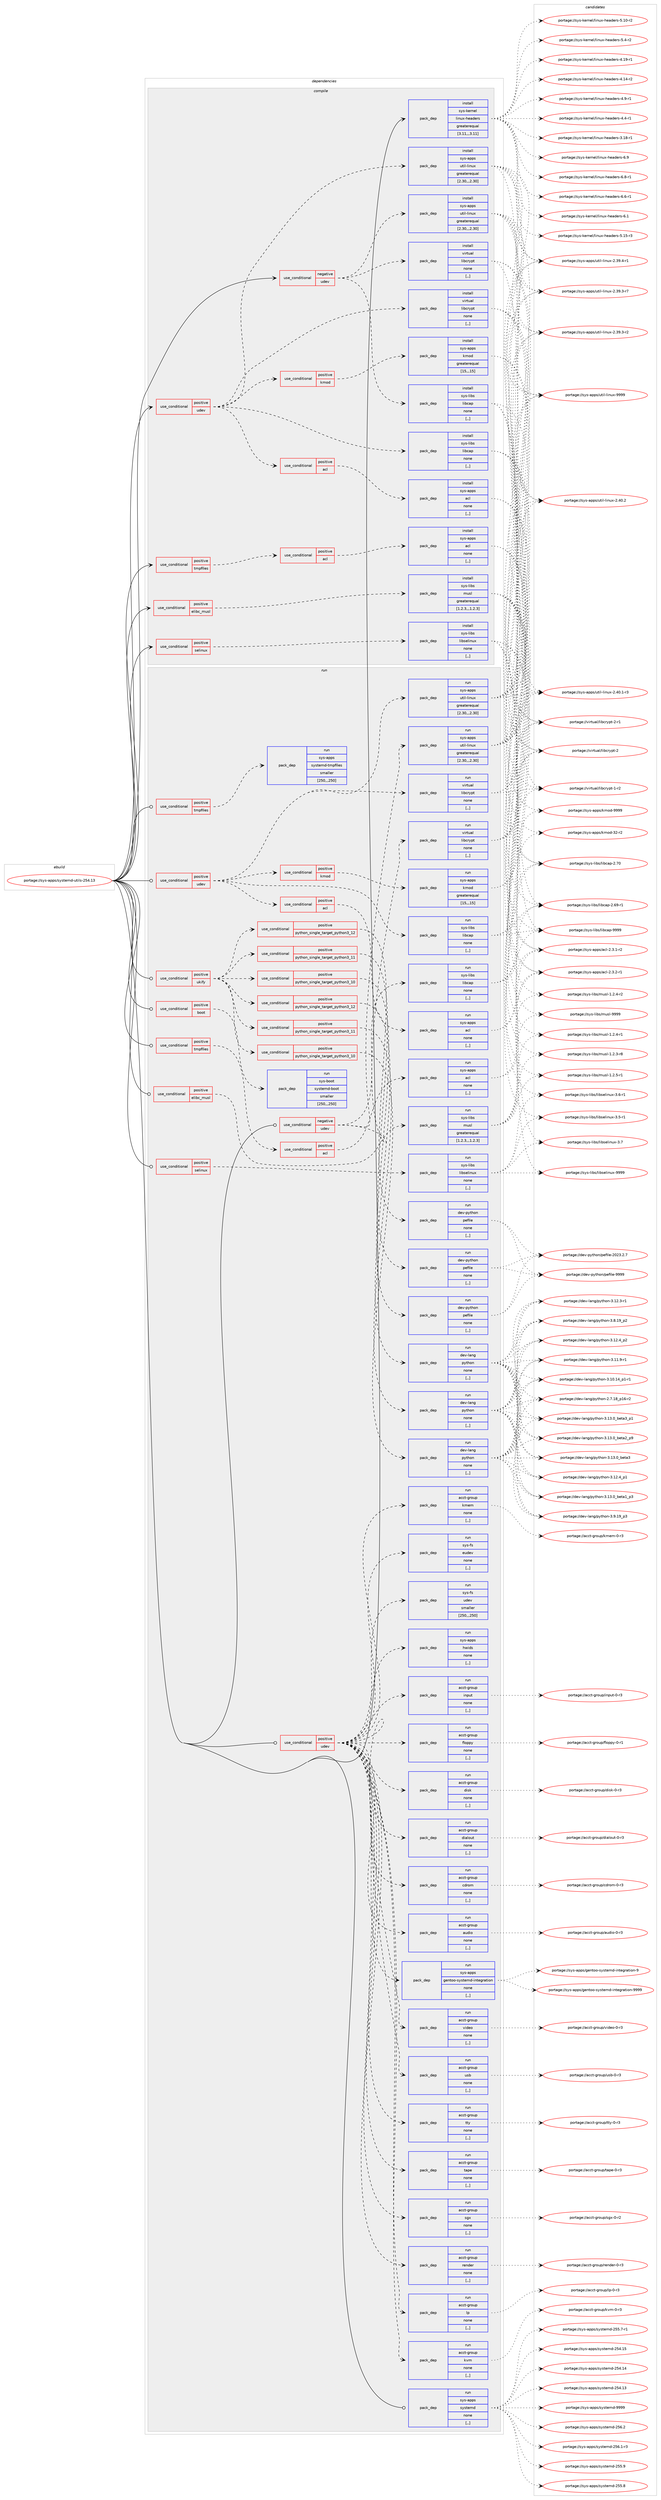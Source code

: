digraph prolog {

# *************
# Graph options
# *************

newrank=true;
concentrate=true;
compound=true;
graph [rankdir=LR,fontname=Helvetica,fontsize=10,ranksep=1.5];#, ranksep=2.5, nodesep=0.2];
edge  [arrowhead=vee];
node  [fontname=Helvetica,fontsize=10];

# **********
# The ebuild
# **********

subgraph cluster_leftcol {
color=gray;
label=<<i>ebuild</i>>;
id [label="portage://sys-apps/systemd-utils-254.13", color=red, width=4, href="../sys-apps/systemd-utils-254.13.svg"];
}

# ****************
# The dependencies
# ****************

subgraph cluster_midcol {
color=gray;
label=<<i>dependencies</i>>;
subgraph cluster_compile {
fillcolor="#eeeeee";
style=filled;
label=<<i>compile</i>>;
subgraph cond112170 {
dependency423240 [label=<<TABLE BORDER="0" CELLBORDER="1" CELLSPACING="0" CELLPADDING="4"><TR><TD ROWSPAN="3" CELLPADDING="10">use_conditional</TD></TR><TR><TD>negative</TD></TR><TR><TD>udev</TD></TR></TABLE>>, shape=none, color=red];
subgraph pack308125 {
dependency423241 [label=<<TABLE BORDER="0" CELLBORDER="1" CELLSPACING="0" CELLPADDING="4" WIDTH="220"><TR><TD ROWSPAN="6" CELLPADDING="30">pack_dep</TD></TR><TR><TD WIDTH="110">install</TD></TR><TR><TD>sys-apps</TD></TR><TR><TD>util-linux</TD></TR><TR><TD>greaterequal</TD></TR><TR><TD>[2.30,,,2.30]</TD></TR></TABLE>>, shape=none, color=blue];
}
dependency423240:e -> dependency423241:w [weight=20,style="dashed",arrowhead="vee"];
subgraph pack308126 {
dependency423242 [label=<<TABLE BORDER="0" CELLBORDER="1" CELLSPACING="0" CELLPADDING="4" WIDTH="220"><TR><TD ROWSPAN="6" CELLPADDING="30">pack_dep</TD></TR><TR><TD WIDTH="110">install</TD></TR><TR><TD>sys-libs</TD></TR><TR><TD>libcap</TD></TR><TR><TD>none</TD></TR><TR><TD>[,,]</TD></TR></TABLE>>, shape=none, color=blue];
}
dependency423240:e -> dependency423242:w [weight=20,style="dashed",arrowhead="vee"];
subgraph pack308127 {
dependency423243 [label=<<TABLE BORDER="0" CELLBORDER="1" CELLSPACING="0" CELLPADDING="4" WIDTH="220"><TR><TD ROWSPAN="6" CELLPADDING="30">pack_dep</TD></TR><TR><TD WIDTH="110">install</TD></TR><TR><TD>virtual</TD></TR><TR><TD>libcrypt</TD></TR><TR><TD>none</TD></TR><TR><TD>[,,]</TD></TR></TABLE>>, shape=none, color=blue];
}
dependency423240:e -> dependency423243:w [weight=20,style="dashed",arrowhead="vee"];
}
id:e -> dependency423240:w [weight=20,style="solid",arrowhead="vee"];
subgraph cond112171 {
dependency423244 [label=<<TABLE BORDER="0" CELLBORDER="1" CELLSPACING="0" CELLPADDING="4"><TR><TD ROWSPAN="3" CELLPADDING="10">use_conditional</TD></TR><TR><TD>positive</TD></TR><TR><TD>elibc_musl</TD></TR></TABLE>>, shape=none, color=red];
subgraph pack308128 {
dependency423245 [label=<<TABLE BORDER="0" CELLBORDER="1" CELLSPACING="0" CELLPADDING="4" WIDTH="220"><TR><TD ROWSPAN="6" CELLPADDING="30">pack_dep</TD></TR><TR><TD WIDTH="110">install</TD></TR><TR><TD>sys-libs</TD></TR><TR><TD>musl</TD></TR><TR><TD>greaterequal</TD></TR><TR><TD>[1.2.3,,,1.2.3]</TD></TR></TABLE>>, shape=none, color=blue];
}
dependency423244:e -> dependency423245:w [weight=20,style="dashed",arrowhead="vee"];
}
id:e -> dependency423244:w [weight=20,style="solid",arrowhead="vee"];
subgraph cond112172 {
dependency423246 [label=<<TABLE BORDER="0" CELLBORDER="1" CELLSPACING="0" CELLPADDING="4"><TR><TD ROWSPAN="3" CELLPADDING="10">use_conditional</TD></TR><TR><TD>positive</TD></TR><TR><TD>selinux</TD></TR></TABLE>>, shape=none, color=red];
subgraph pack308129 {
dependency423247 [label=<<TABLE BORDER="0" CELLBORDER="1" CELLSPACING="0" CELLPADDING="4" WIDTH="220"><TR><TD ROWSPAN="6" CELLPADDING="30">pack_dep</TD></TR><TR><TD WIDTH="110">install</TD></TR><TR><TD>sys-libs</TD></TR><TR><TD>libselinux</TD></TR><TR><TD>none</TD></TR><TR><TD>[,,]</TD></TR></TABLE>>, shape=none, color=blue];
}
dependency423246:e -> dependency423247:w [weight=20,style="dashed",arrowhead="vee"];
}
id:e -> dependency423246:w [weight=20,style="solid",arrowhead="vee"];
subgraph cond112173 {
dependency423248 [label=<<TABLE BORDER="0" CELLBORDER="1" CELLSPACING="0" CELLPADDING="4"><TR><TD ROWSPAN="3" CELLPADDING="10">use_conditional</TD></TR><TR><TD>positive</TD></TR><TR><TD>tmpfiles</TD></TR></TABLE>>, shape=none, color=red];
subgraph cond112174 {
dependency423249 [label=<<TABLE BORDER="0" CELLBORDER="1" CELLSPACING="0" CELLPADDING="4"><TR><TD ROWSPAN="3" CELLPADDING="10">use_conditional</TD></TR><TR><TD>positive</TD></TR><TR><TD>acl</TD></TR></TABLE>>, shape=none, color=red];
subgraph pack308130 {
dependency423250 [label=<<TABLE BORDER="0" CELLBORDER="1" CELLSPACING="0" CELLPADDING="4" WIDTH="220"><TR><TD ROWSPAN="6" CELLPADDING="30">pack_dep</TD></TR><TR><TD WIDTH="110">install</TD></TR><TR><TD>sys-apps</TD></TR><TR><TD>acl</TD></TR><TR><TD>none</TD></TR><TR><TD>[,,]</TD></TR></TABLE>>, shape=none, color=blue];
}
dependency423249:e -> dependency423250:w [weight=20,style="dashed",arrowhead="vee"];
}
dependency423248:e -> dependency423249:w [weight=20,style="dashed",arrowhead="vee"];
}
id:e -> dependency423248:w [weight=20,style="solid",arrowhead="vee"];
subgraph cond112175 {
dependency423251 [label=<<TABLE BORDER="0" CELLBORDER="1" CELLSPACING="0" CELLPADDING="4"><TR><TD ROWSPAN="3" CELLPADDING="10">use_conditional</TD></TR><TR><TD>positive</TD></TR><TR><TD>udev</TD></TR></TABLE>>, shape=none, color=red];
subgraph pack308131 {
dependency423252 [label=<<TABLE BORDER="0" CELLBORDER="1" CELLSPACING="0" CELLPADDING="4" WIDTH="220"><TR><TD ROWSPAN="6" CELLPADDING="30">pack_dep</TD></TR><TR><TD WIDTH="110">install</TD></TR><TR><TD>sys-apps</TD></TR><TR><TD>util-linux</TD></TR><TR><TD>greaterequal</TD></TR><TR><TD>[2.30,,,2.30]</TD></TR></TABLE>>, shape=none, color=blue];
}
dependency423251:e -> dependency423252:w [weight=20,style="dashed",arrowhead="vee"];
subgraph pack308132 {
dependency423253 [label=<<TABLE BORDER="0" CELLBORDER="1" CELLSPACING="0" CELLPADDING="4" WIDTH="220"><TR><TD ROWSPAN="6" CELLPADDING="30">pack_dep</TD></TR><TR><TD WIDTH="110">install</TD></TR><TR><TD>sys-libs</TD></TR><TR><TD>libcap</TD></TR><TR><TD>none</TD></TR><TR><TD>[,,]</TD></TR></TABLE>>, shape=none, color=blue];
}
dependency423251:e -> dependency423253:w [weight=20,style="dashed",arrowhead="vee"];
subgraph pack308133 {
dependency423254 [label=<<TABLE BORDER="0" CELLBORDER="1" CELLSPACING="0" CELLPADDING="4" WIDTH="220"><TR><TD ROWSPAN="6" CELLPADDING="30">pack_dep</TD></TR><TR><TD WIDTH="110">install</TD></TR><TR><TD>virtual</TD></TR><TR><TD>libcrypt</TD></TR><TR><TD>none</TD></TR><TR><TD>[,,]</TD></TR></TABLE>>, shape=none, color=blue];
}
dependency423251:e -> dependency423254:w [weight=20,style="dashed",arrowhead="vee"];
subgraph cond112176 {
dependency423255 [label=<<TABLE BORDER="0" CELLBORDER="1" CELLSPACING="0" CELLPADDING="4"><TR><TD ROWSPAN="3" CELLPADDING="10">use_conditional</TD></TR><TR><TD>positive</TD></TR><TR><TD>acl</TD></TR></TABLE>>, shape=none, color=red];
subgraph pack308134 {
dependency423256 [label=<<TABLE BORDER="0" CELLBORDER="1" CELLSPACING="0" CELLPADDING="4" WIDTH="220"><TR><TD ROWSPAN="6" CELLPADDING="30">pack_dep</TD></TR><TR><TD WIDTH="110">install</TD></TR><TR><TD>sys-apps</TD></TR><TR><TD>acl</TD></TR><TR><TD>none</TD></TR><TR><TD>[,,]</TD></TR></TABLE>>, shape=none, color=blue];
}
dependency423255:e -> dependency423256:w [weight=20,style="dashed",arrowhead="vee"];
}
dependency423251:e -> dependency423255:w [weight=20,style="dashed",arrowhead="vee"];
subgraph cond112177 {
dependency423257 [label=<<TABLE BORDER="0" CELLBORDER="1" CELLSPACING="0" CELLPADDING="4"><TR><TD ROWSPAN="3" CELLPADDING="10">use_conditional</TD></TR><TR><TD>positive</TD></TR><TR><TD>kmod</TD></TR></TABLE>>, shape=none, color=red];
subgraph pack308135 {
dependency423258 [label=<<TABLE BORDER="0" CELLBORDER="1" CELLSPACING="0" CELLPADDING="4" WIDTH="220"><TR><TD ROWSPAN="6" CELLPADDING="30">pack_dep</TD></TR><TR><TD WIDTH="110">install</TD></TR><TR><TD>sys-apps</TD></TR><TR><TD>kmod</TD></TR><TR><TD>greaterequal</TD></TR><TR><TD>[15,,,15]</TD></TR></TABLE>>, shape=none, color=blue];
}
dependency423257:e -> dependency423258:w [weight=20,style="dashed",arrowhead="vee"];
}
dependency423251:e -> dependency423257:w [weight=20,style="dashed",arrowhead="vee"];
}
id:e -> dependency423251:w [weight=20,style="solid",arrowhead="vee"];
subgraph pack308136 {
dependency423259 [label=<<TABLE BORDER="0" CELLBORDER="1" CELLSPACING="0" CELLPADDING="4" WIDTH="220"><TR><TD ROWSPAN="6" CELLPADDING="30">pack_dep</TD></TR><TR><TD WIDTH="110">install</TD></TR><TR><TD>sys-kernel</TD></TR><TR><TD>linux-headers</TD></TR><TR><TD>greaterequal</TD></TR><TR><TD>[3.11,,,3.11]</TD></TR></TABLE>>, shape=none, color=blue];
}
id:e -> dependency423259:w [weight=20,style="solid",arrowhead="vee"];
}
subgraph cluster_compileandrun {
fillcolor="#eeeeee";
style=filled;
label=<<i>compile and run</i>>;
}
subgraph cluster_run {
fillcolor="#eeeeee";
style=filled;
label=<<i>run</i>>;
subgraph cond112178 {
dependency423260 [label=<<TABLE BORDER="0" CELLBORDER="1" CELLSPACING="0" CELLPADDING="4"><TR><TD ROWSPAN="3" CELLPADDING="10">use_conditional</TD></TR><TR><TD>negative</TD></TR><TR><TD>udev</TD></TR></TABLE>>, shape=none, color=red];
subgraph pack308137 {
dependency423261 [label=<<TABLE BORDER="0" CELLBORDER="1" CELLSPACING="0" CELLPADDING="4" WIDTH="220"><TR><TD ROWSPAN="6" CELLPADDING="30">pack_dep</TD></TR><TR><TD WIDTH="110">run</TD></TR><TR><TD>sys-apps</TD></TR><TR><TD>util-linux</TD></TR><TR><TD>greaterequal</TD></TR><TR><TD>[2.30,,,2.30]</TD></TR></TABLE>>, shape=none, color=blue];
}
dependency423260:e -> dependency423261:w [weight=20,style="dashed",arrowhead="vee"];
subgraph pack308138 {
dependency423262 [label=<<TABLE BORDER="0" CELLBORDER="1" CELLSPACING="0" CELLPADDING="4" WIDTH="220"><TR><TD ROWSPAN="6" CELLPADDING="30">pack_dep</TD></TR><TR><TD WIDTH="110">run</TD></TR><TR><TD>sys-libs</TD></TR><TR><TD>libcap</TD></TR><TR><TD>none</TD></TR><TR><TD>[,,]</TD></TR></TABLE>>, shape=none, color=blue];
}
dependency423260:e -> dependency423262:w [weight=20,style="dashed",arrowhead="vee"];
subgraph pack308139 {
dependency423263 [label=<<TABLE BORDER="0" CELLBORDER="1" CELLSPACING="0" CELLPADDING="4" WIDTH="220"><TR><TD ROWSPAN="6" CELLPADDING="30">pack_dep</TD></TR><TR><TD WIDTH="110">run</TD></TR><TR><TD>virtual</TD></TR><TR><TD>libcrypt</TD></TR><TR><TD>none</TD></TR><TR><TD>[,,]</TD></TR></TABLE>>, shape=none, color=blue];
}
dependency423260:e -> dependency423263:w [weight=20,style="dashed",arrowhead="vee"];
}
id:e -> dependency423260:w [weight=20,style="solid",arrowhead="odot"];
subgraph cond112179 {
dependency423264 [label=<<TABLE BORDER="0" CELLBORDER="1" CELLSPACING="0" CELLPADDING="4"><TR><TD ROWSPAN="3" CELLPADDING="10">use_conditional</TD></TR><TR><TD>positive</TD></TR><TR><TD>boot</TD></TR></TABLE>>, shape=none, color=red];
subgraph pack308140 {
dependency423265 [label=<<TABLE BORDER="0" CELLBORDER="1" CELLSPACING="0" CELLPADDING="4" WIDTH="220"><TR><TD ROWSPAN="6" CELLPADDING="30">pack_dep</TD></TR><TR><TD WIDTH="110">run</TD></TR><TR><TD>sys-boot</TD></TR><TR><TD>systemd-boot</TD></TR><TR><TD>smaller</TD></TR><TR><TD>[250,,,250]</TD></TR></TABLE>>, shape=none, color=blue];
}
dependency423264:e -> dependency423265:w [weight=20,style="dashed",arrowhead="vee"];
}
id:e -> dependency423264:w [weight=20,style="solid",arrowhead="odot"];
subgraph cond112180 {
dependency423266 [label=<<TABLE BORDER="0" CELLBORDER="1" CELLSPACING="0" CELLPADDING="4"><TR><TD ROWSPAN="3" CELLPADDING="10">use_conditional</TD></TR><TR><TD>positive</TD></TR><TR><TD>elibc_musl</TD></TR></TABLE>>, shape=none, color=red];
subgraph pack308141 {
dependency423267 [label=<<TABLE BORDER="0" CELLBORDER="1" CELLSPACING="0" CELLPADDING="4" WIDTH="220"><TR><TD ROWSPAN="6" CELLPADDING="30">pack_dep</TD></TR><TR><TD WIDTH="110">run</TD></TR><TR><TD>sys-libs</TD></TR><TR><TD>musl</TD></TR><TR><TD>greaterequal</TD></TR><TR><TD>[1.2.3,,,1.2.3]</TD></TR></TABLE>>, shape=none, color=blue];
}
dependency423266:e -> dependency423267:w [weight=20,style="dashed",arrowhead="vee"];
}
id:e -> dependency423266:w [weight=20,style="solid",arrowhead="odot"];
subgraph cond112181 {
dependency423268 [label=<<TABLE BORDER="0" CELLBORDER="1" CELLSPACING="0" CELLPADDING="4"><TR><TD ROWSPAN="3" CELLPADDING="10">use_conditional</TD></TR><TR><TD>positive</TD></TR><TR><TD>selinux</TD></TR></TABLE>>, shape=none, color=red];
subgraph pack308142 {
dependency423269 [label=<<TABLE BORDER="0" CELLBORDER="1" CELLSPACING="0" CELLPADDING="4" WIDTH="220"><TR><TD ROWSPAN="6" CELLPADDING="30">pack_dep</TD></TR><TR><TD WIDTH="110">run</TD></TR><TR><TD>sys-libs</TD></TR><TR><TD>libselinux</TD></TR><TR><TD>none</TD></TR><TR><TD>[,,]</TD></TR></TABLE>>, shape=none, color=blue];
}
dependency423268:e -> dependency423269:w [weight=20,style="dashed",arrowhead="vee"];
}
id:e -> dependency423268:w [weight=20,style="solid",arrowhead="odot"];
subgraph cond112182 {
dependency423270 [label=<<TABLE BORDER="0" CELLBORDER="1" CELLSPACING="0" CELLPADDING="4"><TR><TD ROWSPAN="3" CELLPADDING="10">use_conditional</TD></TR><TR><TD>positive</TD></TR><TR><TD>tmpfiles</TD></TR></TABLE>>, shape=none, color=red];
subgraph cond112183 {
dependency423271 [label=<<TABLE BORDER="0" CELLBORDER="1" CELLSPACING="0" CELLPADDING="4"><TR><TD ROWSPAN="3" CELLPADDING="10">use_conditional</TD></TR><TR><TD>positive</TD></TR><TR><TD>acl</TD></TR></TABLE>>, shape=none, color=red];
subgraph pack308143 {
dependency423272 [label=<<TABLE BORDER="0" CELLBORDER="1" CELLSPACING="0" CELLPADDING="4" WIDTH="220"><TR><TD ROWSPAN="6" CELLPADDING="30">pack_dep</TD></TR><TR><TD WIDTH="110">run</TD></TR><TR><TD>sys-apps</TD></TR><TR><TD>acl</TD></TR><TR><TD>none</TD></TR><TR><TD>[,,]</TD></TR></TABLE>>, shape=none, color=blue];
}
dependency423271:e -> dependency423272:w [weight=20,style="dashed",arrowhead="vee"];
}
dependency423270:e -> dependency423271:w [weight=20,style="dashed",arrowhead="vee"];
}
id:e -> dependency423270:w [weight=20,style="solid",arrowhead="odot"];
subgraph cond112184 {
dependency423273 [label=<<TABLE BORDER="0" CELLBORDER="1" CELLSPACING="0" CELLPADDING="4"><TR><TD ROWSPAN="3" CELLPADDING="10">use_conditional</TD></TR><TR><TD>positive</TD></TR><TR><TD>tmpfiles</TD></TR></TABLE>>, shape=none, color=red];
subgraph pack308144 {
dependency423274 [label=<<TABLE BORDER="0" CELLBORDER="1" CELLSPACING="0" CELLPADDING="4" WIDTH="220"><TR><TD ROWSPAN="6" CELLPADDING="30">pack_dep</TD></TR><TR><TD WIDTH="110">run</TD></TR><TR><TD>sys-apps</TD></TR><TR><TD>systemd-tmpfiles</TD></TR><TR><TD>smaller</TD></TR><TR><TD>[250,,,250]</TD></TR></TABLE>>, shape=none, color=blue];
}
dependency423273:e -> dependency423274:w [weight=20,style="dashed",arrowhead="vee"];
}
id:e -> dependency423273:w [weight=20,style="solid",arrowhead="odot"];
subgraph cond112185 {
dependency423275 [label=<<TABLE BORDER="0" CELLBORDER="1" CELLSPACING="0" CELLPADDING="4"><TR><TD ROWSPAN="3" CELLPADDING="10">use_conditional</TD></TR><TR><TD>positive</TD></TR><TR><TD>udev</TD></TR></TABLE>>, shape=none, color=red];
subgraph pack308145 {
dependency423276 [label=<<TABLE BORDER="0" CELLBORDER="1" CELLSPACING="0" CELLPADDING="4" WIDTH="220"><TR><TD ROWSPAN="6" CELLPADDING="30">pack_dep</TD></TR><TR><TD WIDTH="110">run</TD></TR><TR><TD>acct-group</TD></TR><TR><TD>audio</TD></TR><TR><TD>none</TD></TR><TR><TD>[,,]</TD></TR></TABLE>>, shape=none, color=blue];
}
dependency423275:e -> dependency423276:w [weight=20,style="dashed",arrowhead="vee"];
subgraph pack308146 {
dependency423277 [label=<<TABLE BORDER="0" CELLBORDER="1" CELLSPACING="0" CELLPADDING="4" WIDTH="220"><TR><TD ROWSPAN="6" CELLPADDING="30">pack_dep</TD></TR><TR><TD WIDTH="110">run</TD></TR><TR><TD>acct-group</TD></TR><TR><TD>cdrom</TD></TR><TR><TD>none</TD></TR><TR><TD>[,,]</TD></TR></TABLE>>, shape=none, color=blue];
}
dependency423275:e -> dependency423277:w [weight=20,style="dashed",arrowhead="vee"];
subgraph pack308147 {
dependency423278 [label=<<TABLE BORDER="0" CELLBORDER="1" CELLSPACING="0" CELLPADDING="4" WIDTH="220"><TR><TD ROWSPAN="6" CELLPADDING="30">pack_dep</TD></TR><TR><TD WIDTH="110">run</TD></TR><TR><TD>acct-group</TD></TR><TR><TD>dialout</TD></TR><TR><TD>none</TD></TR><TR><TD>[,,]</TD></TR></TABLE>>, shape=none, color=blue];
}
dependency423275:e -> dependency423278:w [weight=20,style="dashed",arrowhead="vee"];
subgraph pack308148 {
dependency423279 [label=<<TABLE BORDER="0" CELLBORDER="1" CELLSPACING="0" CELLPADDING="4" WIDTH="220"><TR><TD ROWSPAN="6" CELLPADDING="30">pack_dep</TD></TR><TR><TD WIDTH="110">run</TD></TR><TR><TD>acct-group</TD></TR><TR><TD>disk</TD></TR><TR><TD>none</TD></TR><TR><TD>[,,]</TD></TR></TABLE>>, shape=none, color=blue];
}
dependency423275:e -> dependency423279:w [weight=20,style="dashed",arrowhead="vee"];
subgraph pack308149 {
dependency423280 [label=<<TABLE BORDER="0" CELLBORDER="1" CELLSPACING="0" CELLPADDING="4" WIDTH="220"><TR><TD ROWSPAN="6" CELLPADDING="30">pack_dep</TD></TR><TR><TD WIDTH="110">run</TD></TR><TR><TD>acct-group</TD></TR><TR><TD>floppy</TD></TR><TR><TD>none</TD></TR><TR><TD>[,,]</TD></TR></TABLE>>, shape=none, color=blue];
}
dependency423275:e -> dependency423280:w [weight=20,style="dashed",arrowhead="vee"];
subgraph pack308150 {
dependency423281 [label=<<TABLE BORDER="0" CELLBORDER="1" CELLSPACING="0" CELLPADDING="4" WIDTH="220"><TR><TD ROWSPAN="6" CELLPADDING="30">pack_dep</TD></TR><TR><TD WIDTH="110">run</TD></TR><TR><TD>acct-group</TD></TR><TR><TD>input</TD></TR><TR><TD>none</TD></TR><TR><TD>[,,]</TD></TR></TABLE>>, shape=none, color=blue];
}
dependency423275:e -> dependency423281:w [weight=20,style="dashed",arrowhead="vee"];
subgraph pack308151 {
dependency423282 [label=<<TABLE BORDER="0" CELLBORDER="1" CELLSPACING="0" CELLPADDING="4" WIDTH="220"><TR><TD ROWSPAN="6" CELLPADDING="30">pack_dep</TD></TR><TR><TD WIDTH="110">run</TD></TR><TR><TD>acct-group</TD></TR><TR><TD>kmem</TD></TR><TR><TD>none</TD></TR><TR><TD>[,,]</TD></TR></TABLE>>, shape=none, color=blue];
}
dependency423275:e -> dependency423282:w [weight=20,style="dashed",arrowhead="vee"];
subgraph pack308152 {
dependency423283 [label=<<TABLE BORDER="0" CELLBORDER="1" CELLSPACING="0" CELLPADDING="4" WIDTH="220"><TR><TD ROWSPAN="6" CELLPADDING="30">pack_dep</TD></TR><TR><TD WIDTH="110">run</TD></TR><TR><TD>acct-group</TD></TR><TR><TD>kvm</TD></TR><TR><TD>none</TD></TR><TR><TD>[,,]</TD></TR></TABLE>>, shape=none, color=blue];
}
dependency423275:e -> dependency423283:w [weight=20,style="dashed",arrowhead="vee"];
subgraph pack308153 {
dependency423284 [label=<<TABLE BORDER="0" CELLBORDER="1" CELLSPACING="0" CELLPADDING="4" WIDTH="220"><TR><TD ROWSPAN="6" CELLPADDING="30">pack_dep</TD></TR><TR><TD WIDTH="110">run</TD></TR><TR><TD>acct-group</TD></TR><TR><TD>lp</TD></TR><TR><TD>none</TD></TR><TR><TD>[,,]</TD></TR></TABLE>>, shape=none, color=blue];
}
dependency423275:e -> dependency423284:w [weight=20,style="dashed",arrowhead="vee"];
subgraph pack308154 {
dependency423285 [label=<<TABLE BORDER="0" CELLBORDER="1" CELLSPACING="0" CELLPADDING="4" WIDTH="220"><TR><TD ROWSPAN="6" CELLPADDING="30">pack_dep</TD></TR><TR><TD WIDTH="110">run</TD></TR><TR><TD>acct-group</TD></TR><TR><TD>render</TD></TR><TR><TD>none</TD></TR><TR><TD>[,,]</TD></TR></TABLE>>, shape=none, color=blue];
}
dependency423275:e -> dependency423285:w [weight=20,style="dashed",arrowhead="vee"];
subgraph pack308155 {
dependency423286 [label=<<TABLE BORDER="0" CELLBORDER="1" CELLSPACING="0" CELLPADDING="4" WIDTH="220"><TR><TD ROWSPAN="6" CELLPADDING="30">pack_dep</TD></TR><TR><TD WIDTH="110">run</TD></TR><TR><TD>acct-group</TD></TR><TR><TD>sgx</TD></TR><TR><TD>none</TD></TR><TR><TD>[,,]</TD></TR></TABLE>>, shape=none, color=blue];
}
dependency423275:e -> dependency423286:w [weight=20,style="dashed",arrowhead="vee"];
subgraph pack308156 {
dependency423287 [label=<<TABLE BORDER="0" CELLBORDER="1" CELLSPACING="0" CELLPADDING="4" WIDTH="220"><TR><TD ROWSPAN="6" CELLPADDING="30">pack_dep</TD></TR><TR><TD WIDTH="110">run</TD></TR><TR><TD>acct-group</TD></TR><TR><TD>tape</TD></TR><TR><TD>none</TD></TR><TR><TD>[,,]</TD></TR></TABLE>>, shape=none, color=blue];
}
dependency423275:e -> dependency423287:w [weight=20,style="dashed",arrowhead="vee"];
subgraph pack308157 {
dependency423288 [label=<<TABLE BORDER="0" CELLBORDER="1" CELLSPACING="0" CELLPADDING="4" WIDTH="220"><TR><TD ROWSPAN="6" CELLPADDING="30">pack_dep</TD></TR><TR><TD WIDTH="110">run</TD></TR><TR><TD>acct-group</TD></TR><TR><TD>tty</TD></TR><TR><TD>none</TD></TR><TR><TD>[,,]</TD></TR></TABLE>>, shape=none, color=blue];
}
dependency423275:e -> dependency423288:w [weight=20,style="dashed",arrowhead="vee"];
subgraph pack308158 {
dependency423289 [label=<<TABLE BORDER="0" CELLBORDER="1" CELLSPACING="0" CELLPADDING="4" WIDTH="220"><TR><TD ROWSPAN="6" CELLPADDING="30">pack_dep</TD></TR><TR><TD WIDTH="110">run</TD></TR><TR><TD>acct-group</TD></TR><TR><TD>usb</TD></TR><TR><TD>none</TD></TR><TR><TD>[,,]</TD></TR></TABLE>>, shape=none, color=blue];
}
dependency423275:e -> dependency423289:w [weight=20,style="dashed",arrowhead="vee"];
subgraph pack308159 {
dependency423290 [label=<<TABLE BORDER="0" CELLBORDER="1" CELLSPACING="0" CELLPADDING="4" WIDTH="220"><TR><TD ROWSPAN="6" CELLPADDING="30">pack_dep</TD></TR><TR><TD WIDTH="110">run</TD></TR><TR><TD>acct-group</TD></TR><TR><TD>video</TD></TR><TR><TD>none</TD></TR><TR><TD>[,,]</TD></TR></TABLE>>, shape=none, color=blue];
}
dependency423275:e -> dependency423290:w [weight=20,style="dashed",arrowhead="vee"];
subgraph pack308160 {
dependency423291 [label=<<TABLE BORDER="0" CELLBORDER="1" CELLSPACING="0" CELLPADDING="4" WIDTH="220"><TR><TD ROWSPAN="6" CELLPADDING="30">pack_dep</TD></TR><TR><TD WIDTH="110">run</TD></TR><TR><TD>sys-apps</TD></TR><TR><TD>gentoo-systemd-integration</TD></TR><TR><TD>none</TD></TR><TR><TD>[,,]</TD></TR></TABLE>>, shape=none, color=blue];
}
dependency423275:e -> dependency423291:w [weight=20,style="dashed",arrowhead="vee"];
subgraph pack308161 {
dependency423292 [label=<<TABLE BORDER="0" CELLBORDER="1" CELLSPACING="0" CELLPADDING="4" WIDTH="220"><TR><TD ROWSPAN="6" CELLPADDING="30">pack_dep</TD></TR><TR><TD WIDTH="110">run</TD></TR><TR><TD>sys-apps</TD></TR><TR><TD>hwids</TD></TR><TR><TD>none</TD></TR><TR><TD>[,,]</TD></TR></TABLE>>, shape=none, color=blue];
}
dependency423275:e -> dependency423292:w [weight=20,style="dashed",arrowhead="vee"];
subgraph pack308162 {
dependency423293 [label=<<TABLE BORDER="0" CELLBORDER="1" CELLSPACING="0" CELLPADDING="4" WIDTH="220"><TR><TD ROWSPAN="6" CELLPADDING="30">pack_dep</TD></TR><TR><TD WIDTH="110">run</TD></TR><TR><TD>sys-fs</TD></TR><TR><TD>udev</TD></TR><TR><TD>smaller</TD></TR><TR><TD>[250,,,250]</TD></TR></TABLE>>, shape=none, color=blue];
}
dependency423275:e -> dependency423293:w [weight=20,style="dashed",arrowhead="vee"];
subgraph pack308163 {
dependency423294 [label=<<TABLE BORDER="0" CELLBORDER="1" CELLSPACING="0" CELLPADDING="4" WIDTH="220"><TR><TD ROWSPAN="6" CELLPADDING="30">pack_dep</TD></TR><TR><TD WIDTH="110">run</TD></TR><TR><TD>sys-fs</TD></TR><TR><TD>eudev</TD></TR><TR><TD>none</TD></TR><TR><TD>[,,]</TD></TR></TABLE>>, shape=none, color=blue];
}
dependency423275:e -> dependency423294:w [weight=20,style="dashed",arrowhead="vee"];
}
id:e -> dependency423275:w [weight=20,style="solid",arrowhead="odot"];
subgraph cond112186 {
dependency423295 [label=<<TABLE BORDER="0" CELLBORDER="1" CELLSPACING="0" CELLPADDING="4"><TR><TD ROWSPAN="3" CELLPADDING="10">use_conditional</TD></TR><TR><TD>positive</TD></TR><TR><TD>udev</TD></TR></TABLE>>, shape=none, color=red];
subgraph pack308164 {
dependency423296 [label=<<TABLE BORDER="0" CELLBORDER="1" CELLSPACING="0" CELLPADDING="4" WIDTH="220"><TR><TD ROWSPAN="6" CELLPADDING="30">pack_dep</TD></TR><TR><TD WIDTH="110">run</TD></TR><TR><TD>sys-apps</TD></TR><TR><TD>util-linux</TD></TR><TR><TD>greaterequal</TD></TR><TR><TD>[2.30,,,2.30]</TD></TR></TABLE>>, shape=none, color=blue];
}
dependency423295:e -> dependency423296:w [weight=20,style="dashed",arrowhead="vee"];
subgraph pack308165 {
dependency423297 [label=<<TABLE BORDER="0" CELLBORDER="1" CELLSPACING="0" CELLPADDING="4" WIDTH="220"><TR><TD ROWSPAN="6" CELLPADDING="30">pack_dep</TD></TR><TR><TD WIDTH="110">run</TD></TR><TR><TD>sys-libs</TD></TR><TR><TD>libcap</TD></TR><TR><TD>none</TD></TR><TR><TD>[,,]</TD></TR></TABLE>>, shape=none, color=blue];
}
dependency423295:e -> dependency423297:w [weight=20,style="dashed",arrowhead="vee"];
subgraph pack308166 {
dependency423298 [label=<<TABLE BORDER="0" CELLBORDER="1" CELLSPACING="0" CELLPADDING="4" WIDTH="220"><TR><TD ROWSPAN="6" CELLPADDING="30">pack_dep</TD></TR><TR><TD WIDTH="110">run</TD></TR><TR><TD>virtual</TD></TR><TR><TD>libcrypt</TD></TR><TR><TD>none</TD></TR><TR><TD>[,,]</TD></TR></TABLE>>, shape=none, color=blue];
}
dependency423295:e -> dependency423298:w [weight=20,style="dashed",arrowhead="vee"];
subgraph cond112187 {
dependency423299 [label=<<TABLE BORDER="0" CELLBORDER="1" CELLSPACING="0" CELLPADDING="4"><TR><TD ROWSPAN="3" CELLPADDING="10">use_conditional</TD></TR><TR><TD>positive</TD></TR><TR><TD>acl</TD></TR></TABLE>>, shape=none, color=red];
subgraph pack308167 {
dependency423300 [label=<<TABLE BORDER="0" CELLBORDER="1" CELLSPACING="0" CELLPADDING="4" WIDTH="220"><TR><TD ROWSPAN="6" CELLPADDING="30">pack_dep</TD></TR><TR><TD WIDTH="110">run</TD></TR><TR><TD>sys-apps</TD></TR><TR><TD>acl</TD></TR><TR><TD>none</TD></TR><TR><TD>[,,]</TD></TR></TABLE>>, shape=none, color=blue];
}
dependency423299:e -> dependency423300:w [weight=20,style="dashed",arrowhead="vee"];
}
dependency423295:e -> dependency423299:w [weight=20,style="dashed",arrowhead="vee"];
subgraph cond112188 {
dependency423301 [label=<<TABLE BORDER="0" CELLBORDER="1" CELLSPACING="0" CELLPADDING="4"><TR><TD ROWSPAN="3" CELLPADDING="10">use_conditional</TD></TR><TR><TD>positive</TD></TR><TR><TD>kmod</TD></TR></TABLE>>, shape=none, color=red];
subgraph pack308168 {
dependency423302 [label=<<TABLE BORDER="0" CELLBORDER="1" CELLSPACING="0" CELLPADDING="4" WIDTH="220"><TR><TD ROWSPAN="6" CELLPADDING="30">pack_dep</TD></TR><TR><TD WIDTH="110">run</TD></TR><TR><TD>sys-apps</TD></TR><TR><TD>kmod</TD></TR><TR><TD>greaterequal</TD></TR><TR><TD>[15,,,15]</TD></TR></TABLE>>, shape=none, color=blue];
}
dependency423301:e -> dependency423302:w [weight=20,style="dashed",arrowhead="vee"];
}
dependency423295:e -> dependency423301:w [weight=20,style="dashed",arrowhead="vee"];
}
id:e -> dependency423295:w [weight=20,style="solid",arrowhead="odot"];
subgraph cond112189 {
dependency423303 [label=<<TABLE BORDER="0" CELLBORDER="1" CELLSPACING="0" CELLPADDING="4"><TR><TD ROWSPAN="3" CELLPADDING="10">use_conditional</TD></TR><TR><TD>positive</TD></TR><TR><TD>ukify</TD></TR></TABLE>>, shape=none, color=red];
subgraph cond112190 {
dependency423304 [label=<<TABLE BORDER="0" CELLBORDER="1" CELLSPACING="0" CELLPADDING="4"><TR><TD ROWSPAN="3" CELLPADDING="10">use_conditional</TD></TR><TR><TD>positive</TD></TR><TR><TD>python_single_target_python3_10</TD></TR></TABLE>>, shape=none, color=red];
subgraph pack308169 {
dependency423305 [label=<<TABLE BORDER="0" CELLBORDER="1" CELLSPACING="0" CELLPADDING="4" WIDTH="220"><TR><TD ROWSPAN="6" CELLPADDING="30">pack_dep</TD></TR><TR><TD WIDTH="110">run</TD></TR><TR><TD>dev-lang</TD></TR><TR><TD>python</TD></TR><TR><TD>none</TD></TR><TR><TD>[,,]</TD></TR></TABLE>>, shape=none, color=blue];
}
dependency423304:e -> dependency423305:w [weight=20,style="dashed",arrowhead="vee"];
}
dependency423303:e -> dependency423304:w [weight=20,style="dashed",arrowhead="vee"];
subgraph cond112191 {
dependency423306 [label=<<TABLE BORDER="0" CELLBORDER="1" CELLSPACING="0" CELLPADDING="4"><TR><TD ROWSPAN="3" CELLPADDING="10">use_conditional</TD></TR><TR><TD>positive</TD></TR><TR><TD>python_single_target_python3_11</TD></TR></TABLE>>, shape=none, color=red];
subgraph pack308170 {
dependency423307 [label=<<TABLE BORDER="0" CELLBORDER="1" CELLSPACING="0" CELLPADDING="4" WIDTH="220"><TR><TD ROWSPAN="6" CELLPADDING="30">pack_dep</TD></TR><TR><TD WIDTH="110">run</TD></TR><TR><TD>dev-lang</TD></TR><TR><TD>python</TD></TR><TR><TD>none</TD></TR><TR><TD>[,,]</TD></TR></TABLE>>, shape=none, color=blue];
}
dependency423306:e -> dependency423307:w [weight=20,style="dashed",arrowhead="vee"];
}
dependency423303:e -> dependency423306:w [weight=20,style="dashed",arrowhead="vee"];
subgraph cond112192 {
dependency423308 [label=<<TABLE BORDER="0" CELLBORDER="1" CELLSPACING="0" CELLPADDING="4"><TR><TD ROWSPAN="3" CELLPADDING="10">use_conditional</TD></TR><TR><TD>positive</TD></TR><TR><TD>python_single_target_python3_12</TD></TR></TABLE>>, shape=none, color=red];
subgraph pack308171 {
dependency423309 [label=<<TABLE BORDER="0" CELLBORDER="1" CELLSPACING="0" CELLPADDING="4" WIDTH="220"><TR><TD ROWSPAN="6" CELLPADDING="30">pack_dep</TD></TR><TR><TD WIDTH="110">run</TD></TR><TR><TD>dev-lang</TD></TR><TR><TD>python</TD></TR><TR><TD>none</TD></TR><TR><TD>[,,]</TD></TR></TABLE>>, shape=none, color=blue];
}
dependency423308:e -> dependency423309:w [weight=20,style="dashed",arrowhead="vee"];
}
dependency423303:e -> dependency423308:w [weight=20,style="dashed",arrowhead="vee"];
subgraph cond112193 {
dependency423310 [label=<<TABLE BORDER="0" CELLBORDER="1" CELLSPACING="0" CELLPADDING="4"><TR><TD ROWSPAN="3" CELLPADDING="10">use_conditional</TD></TR><TR><TD>positive</TD></TR><TR><TD>python_single_target_python3_10</TD></TR></TABLE>>, shape=none, color=red];
subgraph pack308172 {
dependency423311 [label=<<TABLE BORDER="0" CELLBORDER="1" CELLSPACING="0" CELLPADDING="4" WIDTH="220"><TR><TD ROWSPAN="6" CELLPADDING="30">pack_dep</TD></TR><TR><TD WIDTH="110">run</TD></TR><TR><TD>dev-python</TD></TR><TR><TD>pefile</TD></TR><TR><TD>none</TD></TR><TR><TD>[,,]</TD></TR></TABLE>>, shape=none, color=blue];
}
dependency423310:e -> dependency423311:w [weight=20,style="dashed",arrowhead="vee"];
}
dependency423303:e -> dependency423310:w [weight=20,style="dashed",arrowhead="vee"];
subgraph cond112194 {
dependency423312 [label=<<TABLE BORDER="0" CELLBORDER="1" CELLSPACING="0" CELLPADDING="4"><TR><TD ROWSPAN="3" CELLPADDING="10">use_conditional</TD></TR><TR><TD>positive</TD></TR><TR><TD>python_single_target_python3_11</TD></TR></TABLE>>, shape=none, color=red];
subgraph pack308173 {
dependency423313 [label=<<TABLE BORDER="0" CELLBORDER="1" CELLSPACING="0" CELLPADDING="4" WIDTH="220"><TR><TD ROWSPAN="6" CELLPADDING="30">pack_dep</TD></TR><TR><TD WIDTH="110">run</TD></TR><TR><TD>dev-python</TD></TR><TR><TD>pefile</TD></TR><TR><TD>none</TD></TR><TR><TD>[,,]</TD></TR></TABLE>>, shape=none, color=blue];
}
dependency423312:e -> dependency423313:w [weight=20,style="dashed",arrowhead="vee"];
}
dependency423303:e -> dependency423312:w [weight=20,style="dashed",arrowhead="vee"];
subgraph cond112195 {
dependency423314 [label=<<TABLE BORDER="0" CELLBORDER="1" CELLSPACING="0" CELLPADDING="4"><TR><TD ROWSPAN="3" CELLPADDING="10">use_conditional</TD></TR><TR><TD>positive</TD></TR><TR><TD>python_single_target_python3_12</TD></TR></TABLE>>, shape=none, color=red];
subgraph pack308174 {
dependency423315 [label=<<TABLE BORDER="0" CELLBORDER="1" CELLSPACING="0" CELLPADDING="4" WIDTH="220"><TR><TD ROWSPAN="6" CELLPADDING="30">pack_dep</TD></TR><TR><TD WIDTH="110">run</TD></TR><TR><TD>dev-python</TD></TR><TR><TD>pefile</TD></TR><TR><TD>none</TD></TR><TR><TD>[,,]</TD></TR></TABLE>>, shape=none, color=blue];
}
dependency423314:e -> dependency423315:w [weight=20,style="dashed",arrowhead="vee"];
}
dependency423303:e -> dependency423314:w [weight=20,style="dashed",arrowhead="vee"];
}
id:e -> dependency423303:w [weight=20,style="solid",arrowhead="odot"];
subgraph pack308175 {
dependency423316 [label=<<TABLE BORDER="0" CELLBORDER="1" CELLSPACING="0" CELLPADDING="4" WIDTH="220"><TR><TD ROWSPAN="6" CELLPADDING="30">pack_dep</TD></TR><TR><TD WIDTH="110">run</TD></TR><TR><TD>sys-apps</TD></TR><TR><TD>systemd</TD></TR><TR><TD>none</TD></TR><TR><TD>[,,]</TD></TR></TABLE>>, shape=none, color=blue];
}
id:e -> dependency423316:w [weight=20,style="solid",arrowhead="odot"];
}
}

# **************
# The candidates
# **************

subgraph cluster_choices {
rank=same;
color=gray;
label=<<i>candidates</i>>;

subgraph choice308125 {
color=black;
nodesep=1;
choice115121115459711211211547117116105108451081051101171204557575757 [label="portage://sys-apps/util-linux-9999", color=red, width=4,href="../sys-apps/util-linux-9999.svg"];
choice1151211154597112112115471171161051084510810511011712045504652484650 [label="portage://sys-apps/util-linux-2.40.2", color=red, width=4,href="../sys-apps/util-linux-2.40.2.svg"];
choice11512111545971121121154711711610510845108105110117120455046524846494511451 [label="portage://sys-apps/util-linux-2.40.1-r3", color=red, width=4,href="../sys-apps/util-linux-2.40.1-r3.svg"];
choice11512111545971121121154711711610510845108105110117120455046515746524511449 [label="portage://sys-apps/util-linux-2.39.4-r1", color=red, width=4,href="../sys-apps/util-linux-2.39.4-r1.svg"];
choice11512111545971121121154711711610510845108105110117120455046515746514511455 [label="portage://sys-apps/util-linux-2.39.3-r7", color=red, width=4,href="../sys-apps/util-linux-2.39.3-r7.svg"];
choice11512111545971121121154711711610510845108105110117120455046515746514511450 [label="portage://sys-apps/util-linux-2.39.3-r2", color=red, width=4,href="../sys-apps/util-linux-2.39.3-r2.svg"];
dependency423241:e -> choice115121115459711211211547117116105108451081051101171204557575757:w [style=dotted,weight="100"];
dependency423241:e -> choice1151211154597112112115471171161051084510810511011712045504652484650:w [style=dotted,weight="100"];
dependency423241:e -> choice11512111545971121121154711711610510845108105110117120455046524846494511451:w [style=dotted,weight="100"];
dependency423241:e -> choice11512111545971121121154711711610510845108105110117120455046515746524511449:w [style=dotted,weight="100"];
dependency423241:e -> choice11512111545971121121154711711610510845108105110117120455046515746514511455:w [style=dotted,weight="100"];
dependency423241:e -> choice11512111545971121121154711711610510845108105110117120455046515746514511450:w [style=dotted,weight="100"];
}
subgraph choice308126 {
color=black;
nodesep=1;
choice1151211154510810598115471081059899971124557575757 [label="portage://sys-libs/libcap-9999", color=red, width=4,href="../sys-libs/libcap-9999.svg"];
choice1151211154510810598115471081059899971124550465548 [label="portage://sys-libs/libcap-2.70", color=red, width=4,href="../sys-libs/libcap-2.70.svg"];
choice11512111545108105981154710810598999711245504654574511449 [label="portage://sys-libs/libcap-2.69-r1", color=red, width=4,href="../sys-libs/libcap-2.69-r1.svg"];
dependency423242:e -> choice1151211154510810598115471081059899971124557575757:w [style=dotted,weight="100"];
dependency423242:e -> choice1151211154510810598115471081059899971124550465548:w [style=dotted,weight="100"];
dependency423242:e -> choice11512111545108105981154710810598999711245504654574511449:w [style=dotted,weight="100"];
}
subgraph choice308127 {
color=black;
nodesep=1;
choice1181051141161179710847108105989911412111211645504511449 [label="portage://virtual/libcrypt-2-r1", color=red, width=4,href="../virtual/libcrypt-2-r1.svg"];
choice118105114116117971084710810598991141211121164550 [label="portage://virtual/libcrypt-2", color=red, width=4,href="../virtual/libcrypt-2.svg"];
choice1181051141161179710847108105989911412111211645494511450 [label="portage://virtual/libcrypt-1-r2", color=red, width=4,href="../virtual/libcrypt-1-r2.svg"];
dependency423243:e -> choice1181051141161179710847108105989911412111211645504511449:w [style=dotted,weight="100"];
dependency423243:e -> choice118105114116117971084710810598991141211121164550:w [style=dotted,weight="100"];
dependency423243:e -> choice1181051141161179710847108105989911412111211645494511450:w [style=dotted,weight="100"];
}
subgraph choice308128 {
color=black;
nodesep=1;
choice1151211154510810598115471091171151084557575757 [label="portage://sys-libs/musl-9999", color=red, width=4,href="../sys-libs/musl-9999.svg"];
choice1151211154510810598115471091171151084549465046534511449 [label="portage://sys-libs/musl-1.2.5-r1", color=red, width=4,href="../sys-libs/musl-1.2.5-r1.svg"];
choice1151211154510810598115471091171151084549465046524511450 [label="portage://sys-libs/musl-1.2.4-r2", color=red, width=4,href="../sys-libs/musl-1.2.4-r2.svg"];
choice1151211154510810598115471091171151084549465046524511449 [label="portage://sys-libs/musl-1.2.4-r1", color=red, width=4,href="../sys-libs/musl-1.2.4-r1.svg"];
choice1151211154510810598115471091171151084549465046514511456 [label="portage://sys-libs/musl-1.2.3-r8", color=red, width=4,href="../sys-libs/musl-1.2.3-r8.svg"];
dependency423245:e -> choice1151211154510810598115471091171151084557575757:w [style=dotted,weight="100"];
dependency423245:e -> choice1151211154510810598115471091171151084549465046534511449:w [style=dotted,weight="100"];
dependency423245:e -> choice1151211154510810598115471091171151084549465046524511450:w [style=dotted,weight="100"];
dependency423245:e -> choice1151211154510810598115471091171151084549465046524511449:w [style=dotted,weight="100"];
dependency423245:e -> choice1151211154510810598115471091171151084549465046514511456:w [style=dotted,weight="100"];
}
subgraph choice308129 {
color=black;
nodesep=1;
choice115121115451081059811547108105981151011081051101171204557575757 [label="portage://sys-libs/libselinux-9999", color=red, width=4,href="../sys-libs/libselinux-9999.svg"];
choice1151211154510810598115471081059811510110810511011712045514655 [label="portage://sys-libs/libselinux-3.7", color=red, width=4,href="../sys-libs/libselinux-3.7.svg"];
choice11512111545108105981154710810598115101108105110117120455146544511449 [label="portage://sys-libs/libselinux-3.6-r1", color=red, width=4,href="../sys-libs/libselinux-3.6-r1.svg"];
choice11512111545108105981154710810598115101108105110117120455146534511449 [label="portage://sys-libs/libselinux-3.5-r1", color=red, width=4,href="../sys-libs/libselinux-3.5-r1.svg"];
dependency423247:e -> choice115121115451081059811547108105981151011081051101171204557575757:w [style=dotted,weight="100"];
dependency423247:e -> choice1151211154510810598115471081059811510110810511011712045514655:w [style=dotted,weight="100"];
dependency423247:e -> choice11512111545108105981154710810598115101108105110117120455146544511449:w [style=dotted,weight="100"];
dependency423247:e -> choice11512111545108105981154710810598115101108105110117120455146534511449:w [style=dotted,weight="100"];
}
subgraph choice308130 {
color=black;
nodesep=1;
choice11512111545971121121154797991084550465146504511449 [label="portage://sys-apps/acl-2.3.2-r1", color=red, width=4,href="../sys-apps/acl-2.3.2-r1.svg"];
choice11512111545971121121154797991084550465146494511450 [label="portage://sys-apps/acl-2.3.1-r2", color=red, width=4,href="../sys-apps/acl-2.3.1-r2.svg"];
dependency423250:e -> choice11512111545971121121154797991084550465146504511449:w [style=dotted,weight="100"];
dependency423250:e -> choice11512111545971121121154797991084550465146494511450:w [style=dotted,weight="100"];
}
subgraph choice308131 {
color=black;
nodesep=1;
choice115121115459711211211547117116105108451081051101171204557575757 [label="portage://sys-apps/util-linux-9999", color=red, width=4,href="../sys-apps/util-linux-9999.svg"];
choice1151211154597112112115471171161051084510810511011712045504652484650 [label="portage://sys-apps/util-linux-2.40.2", color=red, width=4,href="../sys-apps/util-linux-2.40.2.svg"];
choice11512111545971121121154711711610510845108105110117120455046524846494511451 [label="portage://sys-apps/util-linux-2.40.1-r3", color=red, width=4,href="../sys-apps/util-linux-2.40.1-r3.svg"];
choice11512111545971121121154711711610510845108105110117120455046515746524511449 [label="portage://sys-apps/util-linux-2.39.4-r1", color=red, width=4,href="../sys-apps/util-linux-2.39.4-r1.svg"];
choice11512111545971121121154711711610510845108105110117120455046515746514511455 [label="portage://sys-apps/util-linux-2.39.3-r7", color=red, width=4,href="../sys-apps/util-linux-2.39.3-r7.svg"];
choice11512111545971121121154711711610510845108105110117120455046515746514511450 [label="portage://sys-apps/util-linux-2.39.3-r2", color=red, width=4,href="../sys-apps/util-linux-2.39.3-r2.svg"];
dependency423252:e -> choice115121115459711211211547117116105108451081051101171204557575757:w [style=dotted,weight="100"];
dependency423252:e -> choice1151211154597112112115471171161051084510810511011712045504652484650:w [style=dotted,weight="100"];
dependency423252:e -> choice11512111545971121121154711711610510845108105110117120455046524846494511451:w [style=dotted,weight="100"];
dependency423252:e -> choice11512111545971121121154711711610510845108105110117120455046515746524511449:w [style=dotted,weight="100"];
dependency423252:e -> choice11512111545971121121154711711610510845108105110117120455046515746514511455:w [style=dotted,weight="100"];
dependency423252:e -> choice11512111545971121121154711711610510845108105110117120455046515746514511450:w [style=dotted,weight="100"];
}
subgraph choice308132 {
color=black;
nodesep=1;
choice1151211154510810598115471081059899971124557575757 [label="portage://sys-libs/libcap-9999", color=red, width=4,href="../sys-libs/libcap-9999.svg"];
choice1151211154510810598115471081059899971124550465548 [label="portage://sys-libs/libcap-2.70", color=red, width=4,href="../sys-libs/libcap-2.70.svg"];
choice11512111545108105981154710810598999711245504654574511449 [label="portage://sys-libs/libcap-2.69-r1", color=red, width=4,href="../sys-libs/libcap-2.69-r1.svg"];
dependency423253:e -> choice1151211154510810598115471081059899971124557575757:w [style=dotted,weight="100"];
dependency423253:e -> choice1151211154510810598115471081059899971124550465548:w [style=dotted,weight="100"];
dependency423253:e -> choice11512111545108105981154710810598999711245504654574511449:w [style=dotted,weight="100"];
}
subgraph choice308133 {
color=black;
nodesep=1;
choice1181051141161179710847108105989911412111211645504511449 [label="portage://virtual/libcrypt-2-r1", color=red, width=4,href="../virtual/libcrypt-2-r1.svg"];
choice118105114116117971084710810598991141211121164550 [label="portage://virtual/libcrypt-2", color=red, width=4,href="../virtual/libcrypt-2.svg"];
choice1181051141161179710847108105989911412111211645494511450 [label="portage://virtual/libcrypt-1-r2", color=red, width=4,href="../virtual/libcrypt-1-r2.svg"];
dependency423254:e -> choice1181051141161179710847108105989911412111211645504511449:w [style=dotted,weight="100"];
dependency423254:e -> choice118105114116117971084710810598991141211121164550:w [style=dotted,weight="100"];
dependency423254:e -> choice1181051141161179710847108105989911412111211645494511450:w [style=dotted,weight="100"];
}
subgraph choice308134 {
color=black;
nodesep=1;
choice11512111545971121121154797991084550465146504511449 [label="portage://sys-apps/acl-2.3.2-r1", color=red, width=4,href="../sys-apps/acl-2.3.2-r1.svg"];
choice11512111545971121121154797991084550465146494511450 [label="portage://sys-apps/acl-2.3.1-r2", color=red, width=4,href="../sys-apps/acl-2.3.1-r2.svg"];
dependency423256:e -> choice11512111545971121121154797991084550465146504511449:w [style=dotted,weight="100"];
dependency423256:e -> choice11512111545971121121154797991084550465146494511450:w [style=dotted,weight="100"];
}
subgraph choice308135 {
color=black;
nodesep=1;
choice1151211154597112112115471071091111004557575757 [label="portage://sys-apps/kmod-9999", color=red, width=4,href="../sys-apps/kmod-9999.svg"];
choice1151211154597112112115471071091111004551504511450 [label="portage://sys-apps/kmod-32-r2", color=red, width=4,href="../sys-apps/kmod-32-r2.svg"];
dependency423258:e -> choice1151211154597112112115471071091111004557575757:w [style=dotted,weight="100"];
dependency423258:e -> choice1151211154597112112115471071091111004551504511450:w [style=dotted,weight="100"];
}
subgraph choice308136 {
color=black;
nodesep=1;
choice1151211154510710111411010110847108105110117120451041019710010111411545544657 [label="portage://sys-kernel/linux-headers-6.9", color=red, width=4,href="../sys-kernel/linux-headers-6.9.svg"];
choice11512111545107101114110101108471081051101171204510410197100101114115455446564511449 [label="portage://sys-kernel/linux-headers-6.8-r1", color=red, width=4,href="../sys-kernel/linux-headers-6.8-r1.svg"];
choice11512111545107101114110101108471081051101171204510410197100101114115455446544511449 [label="portage://sys-kernel/linux-headers-6.6-r1", color=red, width=4,href="../sys-kernel/linux-headers-6.6-r1.svg"];
choice1151211154510710111411010110847108105110117120451041019710010111411545544649 [label="portage://sys-kernel/linux-headers-6.1", color=red, width=4,href="../sys-kernel/linux-headers-6.1.svg"];
choice1151211154510710111411010110847108105110117120451041019710010111411545534649534511451 [label="portage://sys-kernel/linux-headers-5.15-r3", color=red, width=4,href="../sys-kernel/linux-headers-5.15-r3.svg"];
choice1151211154510710111411010110847108105110117120451041019710010111411545534649484511450 [label="portage://sys-kernel/linux-headers-5.10-r2", color=red, width=4,href="../sys-kernel/linux-headers-5.10-r2.svg"];
choice11512111545107101114110101108471081051101171204510410197100101114115455346524511450 [label="portage://sys-kernel/linux-headers-5.4-r2", color=red, width=4,href="../sys-kernel/linux-headers-5.4-r2.svg"];
choice1151211154510710111411010110847108105110117120451041019710010111411545524649574511449 [label="portage://sys-kernel/linux-headers-4.19-r1", color=red, width=4,href="../sys-kernel/linux-headers-4.19-r1.svg"];
choice1151211154510710111411010110847108105110117120451041019710010111411545524649524511450 [label="portage://sys-kernel/linux-headers-4.14-r2", color=red, width=4,href="../sys-kernel/linux-headers-4.14-r2.svg"];
choice11512111545107101114110101108471081051101171204510410197100101114115455246574511449 [label="portage://sys-kernel/linux-headers-4.9-r1", color=red, width=4,href="../sys-kernel/linux-headers-4.9-r1.svg"];
choice11512111545107101114110101108471081051101171204510410197100101114115455246524511449 [label="portage://sys-kernel/linux-headers-4.4-r1", color=red, width=4,href="../sys-kernel/linux-headers-4.4-r1.svg"];
choice1151211154510710111411010110847108105110117120451041019710010111411545514649564511449 [label="portage://sys-kernel/linux-headers-3.18-r1", color=red, width=4,href="../sys-kernel/linux-headers-3.18-r1.svg"];
dependency423259:e -> choice1151211154510710111411010110847108105110117120451041019710010111411545544657:w [style=dotted,weight="100"];
dependency423259:e -> choice11512111545107101114110101108471081051101171204510410197100101114115455446564511449:w [style=dotted,weight="100"];
dependency423259:e -> choice11512111545107101114110101108471081051101171204510410197100101114115455446544511449:w [style=dotted,weight="100"];
dependency423259:e -> choice1151211154510710111411010110847108105110117120451041019710010111411545544649:w [style=dotted,weight="100"];
dependency423259:e -> choice1151211154510710111411010110847108105110117120451041019710010111411545534649534511451:w [style=dotted,weight="100"];
dependency423259:e -> choice1151211154510710111411010110847108105110117120451041019710010111411545534649484511450:w [style=dotted,weight="100"];
dependency423259:e -> choice11512111545107101114110101108471081051101171204510410197100101114115455346524511450:w [style=dotted,weight="100"];
dependency423259:e -> choice1151211154510710111411010110847108105110117120451041019710010111411545524649574511449:w [style=dotted,weight="100"];
dependency423259:e -> choice1151211154510710111411010110847108105110117120451041019710010111411545524649524511450:w [style=dotted,weight="100"];
dependency423259:e -> choice11512111545107101114110101108471081051101171204510410197100101114115455246574511449:w [style=dotted,weight="100"];
dependency423259:e -> choice11512111545107101114110101108471081051101171204510410197100101114115455246524511449:w [style=dotted,weight="100"];
dependency423259:e -> choice1151211154510710111411010110847108105110117120451041019710010111411545514649564511449:w [style=dotted,weight="100"];
}
subgraph choice308137 {
color=black;
nodesep=1;
choice115121115459711211211547117116105108451081051101171204557575757 [label="portage://sys-apps/util-linux-9999", color=red, width=4,href="../sys-apps/util-linux-9999.svg"];
choice1151211154597112112115471171161051084510810511011712045504652484650 [label="portage://sys-apps/util-linux-2.40.2", color=red, width=4,href="../sys-apps/util-linux-2.40.2.svg"];
choice11512111545971121121154711711610510845108105110117120455046524846494511451 [label="portage://sys-apps/util-linux-2.40.1-r3", color=red, width=4,href="../sys-apps/util-linux-2.40.1-r3.svg"];
choice11512111545971121121154711711610510845108105110117120455046515746524511449 [label="portage://sys-apps/util-linux-2.39.4-r1", color=red, width=4,href="../sys-apps/util-linux-2.39.4-r1.svg"];
choice11512111545971121121154711711610510845108105110117120455046515746514511455 [label="portage://sys-apps/util-linux-2.39.3-r7", color=red, width=4,href="../sys-apps/util-linux-2.39.3-r7.svg"];
choice11512111545971121121154711711610510845108105110117120455046515746514511450 [label="portage://sys-apps/util-linux-2.39.3-r2", color=red, width=4,href="../sys-apps/util-linux-2.39.3-r2.svg"];
dependency423261:e -> choice115121115459711211211547117116105108451081051101171204557575757:w [style=dotted,weight="100"];
dependency423261:e -> choice1151211154597112112115471171161051084510810511011712045504652484650:w [style=dotted,weight="100"];
dependency423261:e -> choice11512111545971121121154711711610510845108105110117120455046524846494511451:w [style=dotted,weight="100"];
dependency423261:e -> choice11512111545971121121154711711610510845108105110117120455046515746524511449:w [style=dotted,weight="100"];
dependency423261:e -> choice11512111545971121121154711711610510845108105110117120455046515746514511455:w [style=dotted,weight="100"];
dependency423261:e -> choice11512111545971121121154711711610510845108105110117120455046515746514511450:w [style=dotted,weight="100"];
}
subgraph choice308138 {
color=black;
nodesep=1;
choice1151211154510810598115471081059899971124557575757 [label="portage://sys-libs/libcap-9999", color=red, width=4,href="../sys-libs/libcap-9999.svg"];
choice1151211154510810598115471081059899971124550465548 [label="portage://sys-libs/libcap-2.70", color=red, width=4,href="../sys-libs/libcap-2.70.svg"];
choice11512111545108105981154710810598999711245504654574511449 [label="portage://sys-libs/libcap-2.69-r1", color=red, width=4,href="../sys-libs/libcap-2.69-r1.svg"];
dependency423262:e -> choice1151211154510810598115471081059899971124557575757:w [style=dotted,weight="100"];
dependency423262:e -> choice1151211154510810598115471081059899971124550465548:w [style=dotted,weight="100"];
dependency423262:e -> choice11512111545108105981154710810598999711245504654574511449:w [style=dotted,weight="100"];
}
subgraph choice308139 {
color=black;
nodesep=1;
choice1181051141161179710847108105989911412111211645504511449 [label="portage://virtual/libcrypt-2-r1", color=red, width=4,href="../virtual/libcrypt-2-r1.svg"];
choice118105114116117971084710810598991141211121164550 [label="portage://virtual/libcrypt-2", color=red, width=4,href="../virtual/libcrypt-2.svg"];
choice1181051141161179710847108105989911412111211645494511450 [label="portage://virtual/libcrypt-1-r2", color=red, width=4,href="../virtual/libcrypt-1-r2.svg"];
dependency423263:e -> choice1181051141161179710847108105989911412111211645504511449:w [style=dotted,weight="100"];
dependency423263:e -> choice118105114116117971084710810598991141211121164550:w [style=dotted,weight="100"];
dependency423263:e -> choice1181051141161179710847108105989911412111211645494511450:w [style=dotted,weight="100"];
}
subgraph choice308140 {
color=black;
nodesep=1;
}
subgraph choice308141 {
color=black;
nodesep=1;
choice1151211154510810598115471091171151084557575757 [label="portage://sys-libs/musl-9999", color=red, width=4,href="../sys-libs/musl-9999.svg"];
choice1151211154510810598115471091171151084549465046534511449 [label="portage://sys-libs/musl-1.2.5-r1", color=red, width=4,href="../sys-libs/musl-1.2.5-r1.svg"];
choice1151211154510810598115471091171151084549465046524511450 [label="portage://sys-libs/musl-1.2.4-r2", color=red, width=4,href="../sys-libs/musl-1.2.4-r2.svg"];
choice1151211154510810598115471091171151084549465046524511449 [label="portage://sys-libs/musl-1.2.4-r1", color=red, width=4,href="../sys-libs/musl-1.2.4-r1.svg"];
choice1151211154510810598115471091171151084549465046514511456 [label="portage://sys-libs/musl-1.2.3-r8", color=red, width=4,href="../sys-libs/musl-1.2.3-r8.svg"];
dependency423267:e -> choice1151211154510810598115471091171151084557575757:w [style=dotted,weight="100"];
dependency423267:e -> choice1151211154510810598115471091171151084549465046534511449:w [style=dotted,weight="100"];
dependency423267:e -> choice1151211154510810598115471091171151084549465046524511450:w [style=dotted,weight="100"];
dependency423267:e -> choice1151211154510810598115471091171151084549465046524511449:w [style=dotted,weight="100"];
dependency423267:e -> choice1151211154510810598115471091171151084549465046514511456:w [style=dotted,weight="100"];
}
subgraph choice308142 {
color=black;
nodesep=1;
choice115121115451081059811547108105981151011081051101171204557575757 [label="portage://sys-libs/libselinux-9999", color=red, width=4,href="../sys-libs/libselinux-9999.svg"];
choice1151211154510810598115471081059811510110810511011712045514655 [label="portage://sys-libs/libselinux-3.7", color=red, width=4,href="../sys-libs/libselinux-3.7.svg"];
choice11512111545108105981154710810598115101108105110117120455146544511449 [label="portage://sys-libs/libselinux-3.6-r1", color=red, width=4,href="../sys-libs/libselinux-3.6-r1.svg"];
choice11512111545108105981154710810598115101108105110117120455146534511449 [label="portage://sys-libs/libselinux-3.5-r1", color=red, width=4,href="../sys-libs/libselinux-3.5-r1.svg"];
dependency423269:e -> choice115121115451081059811547108105981151011081051101171204557575757:w [style=dotted,weight="100"];
dependency423269:e -> choice1151211154510810598115471081059811510110810511011712045514655:w [style=dotted,weight="100"];
dependency423269:e -> choice11512111545108105981154710810598115101108105110117120455146544511449:w [style=dotted,weight="100"];
dependency423269:e -> choice11512111545108105981154710810598115101108105110117120455146534511449:w [style=dotted,weight="100"];
}
subgraph choice308143 {
color=black;
nodesep=1;
choice11512111545971121121154797991084550465146504511449 [label="portage://sys-apps/acl-2.3.2-r1", color=red, width=4,href="../sys-apps/acl-2.3.2-r1.svg"];
choice11512111545971121121154797991084550465146494511450 [label="portage://sys-apps/acl-2.3.1-r2", color=red, width=4,href="../sys-apps/acl-2.3.1-r2.svg"];
dependency423272:e -> choice11512111545971121121154797991084550465146504511449:w [style=dotted,weight="100"];
dependency423272:e -> choice11512111545971121121154797991084550465146494511450:w [style=dotted,weight="100"];
}
subgraph choice308144 {
color=black;
nodesep=1;
}
subgraph choice308145 {
color=black;
nodesep=1;
choice97999911645103114111117112479711710010511145484511451 [label="portage://acct-group/audio-0-r3", color=red, width=4,href="../acct-group/audio-0-r3.svg"];
dependency423276:e -> choice97999911645103114111117112479711710010511145484511451:w [style=dotted,weight="100"];
}
subgraph choice308146 {
color=black;
nodesep=1;
choice97999911645103114111117112479910011411110945484511451 [label="portage://acct-group/cdrom-0-r3", color=red, width=4,href="../acct-group/cdrom-0-r3.svg"];
dependency423277:e -> choice97999911645103114111117112479910011411110945484511451:w [style=dotted,weight="100"];
}
subgraph choice308147 {
color=black;
nodesep=1;
choice97999911645103114111117112471001059710811111711645484511451 [label="portage://acct-group/dialout-0-r3", color=red, width=4,href="../acct-group/dialout-0-r3.svg"];
dependency423278:e -> choice97999911645103114111117112471001059710811111711645484511451:w [style=dotted,weight="100"];
}
subgraph choice308148 {
color=black;
nodesep=1;
choice979999116451031141111171124710010511510745484511451 [label="portage://acct-group/disk-0-r3", color=red, width=4,href="../acct-group/disk-0-r3.svg"];
dependency423279:e -> choice979999116451031141111171124710010511510745484511451:w [style=dotted,weight="100"];
}
subgraph choice308149 {
color=black;
nodesep=1;
choice979999116451031141111171124710210811111211212145484511449 [label="portage://acct-group/floppy-0-r1", color=red, width=4,href="../acct-group/floppy-0-r1.svg"];
dependency423280:e -> choice979999116451031141111171124710210811111211212145484511449:w [style=dotted,weight="100"];
}
subgraph choice308150 {
color=black;
nodesep=1;
choice979999116451031141111171124710511011211711645484511451 [label="portage://acct-group/input-0-r3", color=red, width=4,href="../acct-group/input-0-r3.svg"];
dependency423281:e -> choice979999116451031141111171124710511011211711645484511451:w [style=dotted,weight="100"];
}
subgraph choice308151 {
color=black;
nodesep=1;
choice979999116451031141111171124710710910110945484511451 [label="portage://acct-group/kmem-0-r3", color=red, width=4,href="../acct-group/kmem-0-r3.svg"];
dependency423282:e -> choice979999116451031141111171124710710910110945484511451:w [style=dotted,weight="100"];
}
subgraph choice308152 {
color=black;
nodesep=1;
choice979999116451031141111171124710711810945484511451 [label="portage://acct-group/kvm-0-r3", color=red, width=4,href="../acct-group/kvm-0-r3.svg"];
dependency423283:e -> choice979999116451031141111171124710711810945484511451:w [style=dotted,weight="100"];
}
subgraph choice308153 {
color=black;
nodesep=1;
choice979999116451031141111171124710811245484511451 [label="portage://acct-group/lp-0-r3", color=red, width=4,href="../acct-group/lp-0-r3.svg"];
dependency423284:e -> choice979999116451031141111171124710811245484511451:w [style=dotted,weight="100"];
}
subgraph choice308154 {
color=black;
nodesep=1;
choice979999116451031141111171124711410111010010111445484511451 [label="portage://acct-group/render-0-r3", color=red, width=4,href="../acct-group/render-0-r3.svg"];
dependency423285:e -> choice979999116451031141111171124711410111010010111445484511451:w [style=dotted,weight="100"];
}
subgraph choice308155 {
color=black;
nodesep=1;
choice979999116451031141111171124711510312045484511450 [label="portage://acct-group/sgx-0-r2", color=red, width=4,href="../acct-group/sgx-0-r2.svg"];
dependency423286:e -> choice979999116451031141111171124711510312045484511450:w [style=dotted,weight="100"];
}
subgraph choice308156 {
color=black;
nodesep=1;
choice97999911645103114111117112471169711210145484511451 [label="portage://acct-group/tape-0-r3", color=red, width=4,href="../acct-group/tape-0-r3.svg"];
dependency423287:e -> choice97999911645103114111117112471169711210145484511451:w [style=dotted,weight="100"];
}
subgraph choice308157 {
color=black;
nodesep=1;
choice979999116451031141111171124711611612145484511451 [label="portage://acct-group/tty-0-r3", color=red, width=4,href="../acct-group/tty-0-r3.svg"];
dependency423288:e -> choice979999116451031141111171124711611612145484511451:w [style=dotted,weight="100"];
}
subgraph choice308158 {
color=black;
nodesep=1;
choice97999911645103114111117112471171159845484511451 [label="portage://acct-group/usb-0-r3", color=red, width=4,href="../acct-group/usb-0-r3.svg"];
dependency423289:e -> choice97999911645103114111117112471171159845484511451:w [style=dotted,weight="100"];
}
subgraph choice308159 {
color=black;
nodesep=1;
choice979999116451031141111171124711810510010111145484511451 [label="portage://acct-group/video-0-r3", color=red, width=4,href="../acct-group/video-0-r3.svg"];
dependency423290:e -> choice979999116451031141111171124711810510010111145484511451:w [style=dotted,weight="100"];
}
subgraph choice308160 {
color=black;
nodesep=1;
choice1151211154597112112115471031011101161111114511512111511610110910045105110116101103114971161051111104557575757 [label="portage://sys-apps/gentoo-systemd-integration-9999", color=red, width=4,href="../sys-apps/gentoo-systemd-integration-9999.svg"];
choice1151211154597112112115471031011101161111114511512111511610110910045105110116101103114971161051111104557 [label="portage://sys-apps/gentoo-systemd-integration-9", color=red, width=4,href="../sys-apps/gentoo-systemd-integration-9.svg"];
dependency423291:e -> choice1151211154597112112115471031011101161111114511512111511610110910045105110116101103114971161051111104557575757:w [style=dotted,weight="100"];
dependency423291:e -> choice1151211154597112112115471031011101161111114511512111511610110910045105110116101103114971161051111104557:w [style=dotted,weight="100"];
}
subgraph choice308161 {
color=black;
nodesep=1;
}
subgraph choice308162 {
color=black;
nodesep=1;
}
subgraph choice308163 {
color=black;
nodesep=1;
}
subgraph choice308164 {
color=black;
nodesep=1;
choice115121115459711211211547117116105108451081051101171204557575757 [label="portage://sys-apps/util-linux-9999", color=red, width=4,href="../sys-apps/util-linux-9999.svg"];
choice1151211154597112112115471171161051084510810511011712045504652484650 [label="portage://sys-apps/util-linux-2.40.2", color=red, width=4,href="../sys-apps/util-linux-2.40.2.svg"];
choice11512111545971121121154711711610510845108105110117120455046524846494511451 [label="portage://sys-apps/util-linux-2.40.1-r3", color=red, width=4,href="../sys-apps/util-linux-2.40.1-r3.svg"];
choice11512111545971121121154711711610510845108105110117120455046515746524511449 [label="portage://sys-apps/util-linux-2.39.4-r1", color=red, width=4,href="../sys-apps/util-linux-2.39.4-r1.svg"];
choice11512111545971121121154711711610510845108105110117120455046515746514511455 [label="portage://sys-apps/util-linux-2.39.3-r7", color=red, width=4,href="../sys-apps/util-linux-2.39.3-r7.svg"];
choice11512111545971121121154711711610510845108105110117120455046515746514511450 [label="portage://sys-apps/util-linux-2.39.3-r2", color=red, width=4,href="../sys-apps/util-linux-2.39.3-r2.svg"];
dependency423296:e -> choice115121115459711211211547117116105108451081051101171204557575757:w [style=dotted,weight="100"];
dependency423296:e -> choice1151211154597112112115471171161051084510810511011712045504652484650:w [style=dotted,weight="100"];
dependency423296:e -> choice11512111545971121121154711711610510845108105110117120455046524846494511451:w [style=dotted,weight="100"];
dependency423296:e -> choice11512111545971121121154711711610510845108105110117120455046515746524511449:w [style=dotted,weight="100"];
dependency423296:e -> choice11512111545971121121154711711610510845108105110117120455046515746514511455:w [style=dotted,weight="100"];
dependency423296:e -> choice11512111545971121121154711711610510845108105110117120455046515746514511450:w [style=dotted,weight="100"];
}
subgraph choice308165 {
color=black;
nodesep=1;
choice1151211154510810598115471081059899971124557575757 [label="portage://sys-libs/libcap-9999", color=red, width=4,href="../sys-libs/libcap-9999.svg"];
choice1151211154510810598115471081059899971124550465548 [label="portage://sys-libs/libcap-2.70", color=red, width=4,href="../sys-libs/libcap-2.70.svg"];
choice11512111545108105981154710810598999711245504654574511449 [label="portage://sys-libs/libcap-2.69-r1", color=red, width=4,href="../sys-libs/libcap-2.69-r1.svg"];
dependency423297:e -> choice1151211154510810598115471081059899971124557575757:w [style=dotted,weight="100"];
dependency423297:e -> choice1151211154510810598115471081059899971124550465548:w [style=dotted,weight="100"];
dependency423297:e -> choice11512111545108105981154710810598999711245504654574511449:w [style=dotted,weight="100"];
}
subgraph choice308166 {
color=black;
nodesep=1;
choice1181051141161179710847108105989911412111211645504511449 [label="portage://virtual/libcrypt-2-r1", color=red, width=4,href="../virtual/libcrypt-2-r1.svg"];
choice118105114116117971084710810598991141211121164550 [label="portage://virtual/libcrypt-2", color=red, width=4,href="../virtual/libcrypt-2.svg"];
choice1181051141161179710847108105989911412111211645494511450 [label="portage://virtual/libcrypt-1-r2", color=red, width=4,href="../virtual/libcrypt-1-r2.svg"];
dependency423298:e -> choice1181051141161179710847108105989911412111211645504511449:w [style=dotted,weight="100"];
dependency423298:e -> choice118105114116117971084710810598991141211121164550:w [style=dotted,weight="100"];
dependency423298:e -> choice1181051141161179710847108105989911412111211645494511450:w [style=dotted,weight="100"];
}
subgraph choice308167 {
color=black;
nodesep=1;
choice11512111545971121121154797991084550465146504511449 [label="portage://sys-apps/acl-2.3.2-r1", color=red, width=4,href="../sys-apps/acl-2.3.2-r1.svg"];
choice11512111545971121121154797991084550465146494511450 [label="portage://sys-apps/acl-2.3.1-r2", color=red, width=4,href="../sys-apps/acl-2.3.1-r2.svg"];
dependency423300:e -> choice11512111545971121121154797991084550465146504511449:w [style=dotted,weight="100"];
dependency423300:e -> choice11512111545971121121154797991084550465146494511450:w [style=dotted,weight="100"];
}
subgraph choice308168 {
color=black;
nodesep=1;
choice1151211154597112112115471071091111004557575757 [label="portage://sys-apps/kmod-9999", color=red, width=4,href="../sys-apps/kmod-9999.svg"];
choice1151211154597112112115471071091111004551504511450 [label="portage://sys-apps/kmod-32-r2", color=red, width=4,href="../sys-apps/kmod-32-r2.svg"];
dependency423302:e -> choice1151211154597112112115471071091111004557575757:w [style=dotted,weight="100"];
dependency423302:e -> choice1151211154597112112115471071091111004551504511450:w [style=dotted,weight="100"];
}
subgraph choice308169 {
color=black;
nodesep=1;
choice10010111845108971101034711212111610411111045514649514648959810111697519511249 [label="portage://dev-lang/python-3.13.0_beta3_p1", color=red, width=4,href="../dev-lang/python-3.13.0_beta3_p1.svg"];
choice1001011184510897110103471121211161041111104551464951464895981011169751 [label="portage://dev-lang/python-3.13.0_beta3", color=red, width=4,href="../dev-lang/python-3.13.0_beta3.svg"];
choice10010111845108971101034711212111610411111045514649514648959810111697509511257 [label="portage://dev-lang/python-3.13.0_beta2_p9", color=red, width=4,href="../dev-lang/python-3.13.0_beta2_p9.svg"];
choice10010111845108971101034711212111610411111045514649514648959810111697499511251 [label="portage://dev-lang/python-3.13.0_beta1_p3", color=red, width=4,href="../dev-lang/python-3.13.0_beta1_p3.svg"];
choice100101118451089711010347112121116104111110455146495046529511250 [label="portage://dev-lang/python-3.12.4_p2", color=red, width=4,href="../dev-lang/python-3.12.4_p2.svg"];
choice100101118451089711010347112121116104111110455146495046529511249 [label="portage://dev-lang/python-3.12.4_p1", color=red, width=4,href="../dev-lang/python-3.12.4_p1.svg"];
choice100101118451089711010347112121116104111110455146495046514511449 [label="portage://dev-lang/python-3.12.3-r1", color=red, width=4,href="../dev-lang/python-3.12.3-r1.svg"];
choice100101118451089711010347112121116104111110455146494946574511449 [label="portage://dev-lang/python-3.11.9-r1", color=red, width=4,href="../dev-lang/python-3.11.9-r1.svg"];
choice100101118451089711010347112121116104111110455146494846495295112494511449 [label="portage://dev-lang/python-3.10.14_p1-r1", color=red, width=4,href="../dev-lang/python-3.10.14_p1-r1.svg"];
choice100101118451089711010347112121116104111110455146574649579511251 [label="portage://dev-lang/python-3.9.19_p3", color=red, width=4,href="../dev-lang/python-3.9.19_p3.svg"];
choice100101118451089711010347112121116104111110455146564649579511250 [label="portage://dev-lang/python-3.8.19_p2", color=red, width=4,href="../dev-lang/python-3.8.19_p2.svg"];
choice100101118451089711010347112121116104111110455046554649569511249544511450 [label="portage://dev-lang/python-2.7.18_p16-r2", color=red, width=4,href="../dev-lang/python-2.7.18_p16-r2.svg"];
dependency423305:e -> choice10010111845108971101034711212111610411111045514649514648959810111697519511249:w [style=dotted,weight="100"];
dependency423305:e -> choice1001011184510897110103471121211161041111104551464951464895981011169751:w [style=dotted,weight="100"];
dependency423305:e -> choice10010111845108971101034711212111610411111045514649514648959810111697509511257:w [style=dotted,weight="100"];
dependency423305:e -> choice10010111845108971101034711212111610411111045514649514648959810111697499511251:w [style=dotted,weight="100"];
dependency423305:e -> choice100101118451089711010347112121116104111110455146495046529511250:w [style=dotted,weight="100"];
dependency423305:e -> choice100101118451089711010347112121116104111110455146495046529511249:w [style=dotted,weight="100"];
dependency423305:e -> choice100101118451089711010347112121116104111110455146495046514511449:w [style=dotted,weight="100"];
dependency423305:e -> choice100101118451089711010347112121116104111110455146494946574511449:w [style=dotted,weight="100"];
dependency423305:e -> choice100101118451089711010347112121116104111110455146494846495295112494511449:w [style=dotted,weight="100"];
dependency423305:e -> choice100101118451089711010347112121116104111110455146574649579511251:w [style=dotted,weight="100"];
dependency423305:e -> choice100101118451089711010347112121116104111110455146564649579511250:w [style=dotted,weight="100"];
dependency423305:e -> choice100101118451089711010347112121116104111110455046554649569511249544511450:w [style=dotted,weight="100"];
}
subgraph choice308170 {
color=black;
nodesep=1;
choice10010111845108971101034711212111610411111045514649514648959810111697519511249 [label="portage://dev-lang/python-3.13.0_beta3_p1", color=red, width=4,href="../dev-lang/python-3.13.0_beta3_p1.svg"];
choice1001011184510897110103471121211161041111104551464951464895981011169751 [label="portage://dev-lang/python-3.13.0_beta3", color=red, width=4,href="../dev-lang/python-3.13.0_beta3.svg"];
choice10010111845108971101034711212111610411111045514649514648959810111697509511257 [label="portage://dev-lang/python-3.13.0_beta2_p9", color=red, width=4,href="../dev-lang/python-3.13.0_beta2_p9.svg"];
choice10010111845108971101034711212111610411111045514649514648959810111697499511251 [label="portage://dev-lang/python-3.13.0_beta1_p3", color=red, width=4,href="../dev-lang/python-3.13.0_beta1_p3.svg"];
choice100101118451089711010347112121116104111110455146495046529511250 [label="portage://dev-lang/python-3.12.4_p2", color=red, width=4,href="../dev-lang/python-3.12.4_p2.svg"];
choice100101118451089711010347112121116104111110455146495046529511249 [label="portage://dev-lang/python-3.12.4_p1", color=red, width=4,href="../dev-lang/python-3.12.4_p1.svg"];
choice100101118451089711010347112121116104111110455146495046514511449 [label="portage://dev-lang/python-3.12.3-r1", color=red, width=4,href="../dev-lang/python-3.12.3-r1.svg"];
choice100101118451089711010347112121116104111110455146494946574511449 [label="portage://dev-lang/python-3.11.9-r1", color=red, width=4,href="../dev-lang/python-3.11.9-r1.svg"];
choice100101118451089711010347112121116104111110455146494846495295112494511449 [label="portage://dev-lang/python-3.10.14_p1-r1", color=red, width=4,href="../dev-lang/python-3.10.14_p1-r1.svg"];
choice100101118451089711010347112121116104111110455146574649579511251 [label="portage://dev-lang/python-3.9.19_p3", color=red, width=4,href="../dev-lang/python-3.9.19_p3.svg"];
choice100101118451089711010347112121116104111110455146564649579511250 [label="portage://dev-lang/python-3.8.19_p2", color=red, width=4,href="../dev-lang/python-3.8.19_p2.svg"];
choice100101118451089711010347112121116104111110455046554649569511249544511450 [label="portage://dev-lang/python-2.7.18_p16-r2", color=red, width=4,href="../dev-lang/python-2.7.18_p16-r2.svg"];
dependency423307:e -> choice10010111845108971101034711212111610411111045514649514648959810111697519511249:w [style=dotted,weight="100"];
dependency423307:e -> choice1001011184510897110103471121211161041111104551464951464895981011169751:w [style=dotted,weight="100"];
dependency423307:e -> choice10010111845108971101034711212111610411111045514649514648959810111697509511257:w [style=dotted,weight="100"];
dependency423307:e -> choice10010111845108971101034711212111610411111045514649514648959810111697499511251:w [style=dotted,weight="100"];
dependency423307:e -> choice100101118451089711010347112121116104111110455146495046529511250:w [style=dotted,weight="100"];
dependency423307:e -> choice100101118451089711010347112121116104111110455146495046529511249:w [style=dotted,weight="100"];
dependency423307:e -> choice100101118451089711010347112121116104111110455146495046514511449:w [style=dotted,weight="100"];
dependency423307:e -> choice100101118451089711010347112121116104111110455146494946574511449:w [style=dotted,weight="100"];
dependency423307:e -> choice100101118451089711010347112121116104111110455146494846495295112494511449:w [style=dotted,weight="100"];
dependency423307:e -> choice100101118451089711010347112121116104111110455146574649579511251:w [style=dotted,weight="100"];
dependency423307:e -> choice100101118451089711010347112121116104111110455146564649579511250:w [style=dotted,weight="100"];
dependency423307:e -> choice100101118451089711010347112121116104111110455046554649569511249544511450:w [style=dotted,weight="100"];
}
subgraph choice308171 {
color=black;
nodesep=1;
choice10010111845108971101034711212111610411111045514649514648959810111697519511249 [label="portage://dev-lang/python-3.13.0_beta3_p1", color=red, width=4,href="../dev-lang/python-3.13.0_beta3_p1.svg"];
choice1001011184510897110103471121211161041111104551464951464895981011169751 [label="portage://dev-lang/python-3.13.0_beta3", color=red, width=4,href="../dev-lang/python-3.13.0_beta3.svg"];
choice10010111845108971101034711212111610411111045514649514648959810111697509511257 [label="portage://dev-lang/python-3.13.0_beta2_p9", color=red, width=4,href="../dev-lang/python-3.13.0_beta2_p9.svg"];
choice10010111845108971101034711212111610411111045514649514648959810111697499511251 [label="portage://dev-lang/python-3.13.0_beta1_p3", color=red, width=4,href="../dev-lang/python-3.13.0_beta1_p3.svg"];
choice100101118451089711010347112121116104111110455146495046529511250 [label="portage://dev-lang/python-3.12.4_p2", color=red, width=4,href="../dev-lang/python-3.12.4_p2.svg"];
choice100101118451089711010347112121116104111110455146495046529511249 [label="portage://dev-lang/python-3.12.4_p1", color=red, width=4,href="../dev-lang/python-3.12.4_p1.svg"];
choice100101118451089711010347112121116104111110455146495046514511449 [label="portage://dev-lang/python-3.12.3-r1", color=red, width=4,href="../dev-lang/python-3.12.3-r1.svg"];
choice100101118451089711010347112121116104111110455146494946574511449 [label="portage://dev-lang/python-3.11.9-r1", color=red, width=4,href="../dev-lang/python-3.11.9-r1.svg"];
choice100101118451089711010347112121116104111110455146494846495295112494511449 [label="portage://dev-lang/python-3.10.14_p1-r1", color=red, width=4,href="../dev-lang/python-3.10.14_p1-r1.svg"];
choice100101118451089711010347112121116104111110455146574649579511251 [label="portage://dev-lang/python-3.9.19_p3", color=red, width=4,href="../dev-lang/python-3.9.19_p3.svg"];
choice100101118451089711010347112121116104111110455146564649579511250 [label="portage://dev-lang/python-3.8.19_p2", color=red, width=4,href="../dev-lang/python-3.8.19_p2.svg"];
choice100101118451089711010347112121116104111110455046554649569511249544511450 [label="portage://dev-lang/python-2.7.18_p16-r2", color=red, width=4,href="../dev-lang/python-2.7.18_p16-r2.svg"];
dependency423309:e -> choice10010111845108971101034711212111610411111045514649514648959810111697519511249:w [style=dotted,weight="100"];
dependency423309:e -> choice1001011184510897110103471121211161041111104551464951464895981011169751:w [style=dotted,weight="100"];
dependency423309:e -> choice10010111845108971101034711212111610411111045514649514648959810111697509511257:w [style=dotted,weight="100"];
dependency423309:e -> choice10010111845108971101034711212111610411111045514649514648959810111697499511251:w [style=dotted,weight="100"];
dependency423309:e -> choice100101118451089711010347112121116104111110455146495046529511250:w [style=dotted,weight="100"];
dependency423309:e -> choice100101118451089711010347112121116104111110455146495046529511249:w [style=dotted,weight="100"];
dependency423309:e -> choice100101118451089711010347112121116104111110455146495046514511449:w [style=dotted,weight="100"];
dependency423309:e -> choice100101118451089711010347112121116104111110455146494946574511449:w [style=dotted,weight="100"];
dependency423309:e -> choice100101118451089711010347112121116104111110455146494846495295112494511449:w [style=dotted,weight="100"];
dependency423309:e -> choice100101118451089711010347112121116104111110455146574649579511251:w [style=dotted,weight="100"];
dependency423309:e -> choice100101118451089711010347112121116104111110455146564649579511250:w [style=dotted,weight="100"];
dependency423309:e -> choice100101118451089711010347112121116104111110455046554649569511249544511450:w [style=dotted,weight="100"];
}
subgraph choice308172 {
color=black;
nodesep=1;
choice10010111845112121116104111110471121011021051081014557575757 [label="portage://dev-python/pefile-9999", color=red, width=4,href="../dev-python/pefile-9999.svg"];
choice1001011184511212111610411111047112101102105108101455048505146504655 [label="portage://dev-python/pefile-2023.2.7", color=red, width=4,href="../dev-python/pefile-2023.2.7.svg"];
dependency423311:e -> choice10010111845112121116104111110471121011021051081014557575757:w [style=dotted,weight="100"];
dependency423311:e -> choice1001011184511212111610411111047112101102105108101455048505146504655:w [style=dotted,weight="100"];
}
subgraph choice308173 {
color=black;
nodesep=1;
choice10010111845112121116104111110471121011021051081014557575757 [label="portage://dev-python/pefile-9999", color=red, width=4,href="../dev-python/pefile-9999.svg"];
choice1001011184511212111610411111047112101102105108101455048505146504655 [label="portage://dev-python/pefile-2023.2.7", color=red, width=4,href="../dev-python/pefile-2023.2.7.svg"];
dependency423313:e -> choice10010111845112121116104111110471121011021051081014557575757:w [style=dotted,weight="100"];
dependency423313:e -> choice1001011184511212111610411111047112101102105108101455048505146504655:w [style=dotted,weight="100"];
}
subgraph choice308174 {
color=black;
nodesep=1;
choice10010111845112121116104111110471121011021051081014557575757 [label="portage://dev-python/pefile-9999", color=red, width=4,href="../dev-python/pefile-9999.svg"];
choice1001011184511212111610411111047112101102105108101455048505146504655 [label="portage://dev-python/pefile-2023.2.7", color=red, width=4,href="../dev-python/pefile-2023.2.7.svg"];
dependency423315:e -> choice10010111845112121116104111110471121011021051081014557575757:w [style=dotted,weight="100"];
dependency423315:e -> choice1001011184511212111610411111047112101102105108101455048505146504655:w [style=dotted,weight="100"];
}
subgraph choice308175 {
color=black;
nodesep=1;
choice1151211154597112112115471151211151161011091004557575757 [label="portage://sys-apps/systemd-9999", color=red, width=4,href="../sys-apps/systemd-9999.svg"];
choice115121115459711211211547115121115116101109100455053544650 [label="portage://sys-apps/systemd-256.2", color=red, width=4,href="../sys-apps/systemd-256.2.svg"];
choice1151211154597112112115471151211151161011091004550535446494511451 [label="portage://sys-apps/systemd-256.1-r3", color=red, width=4,href="../sys-apps/systemd-256.1-r3.svg"];
choice115121115459711211211547115121115116101109100455053534657 [label="portage://sys-apps/systemd-255.9", color=red, width=4,href="../sys-apps/systemd-255.9.svg"];
choice115121115459711211211547115121115116101109100455053534656 [label="portage://sys-apps/systemd-255.8", color=red, width=4,href="../sys-apps/systemd-255.8.svg"];
choice1151211154597112112115471151211151161011091004550535346554511449 [label="portage://sys-apps/systemd-255.7-r1", color=red, width=4,href="../sys-apps/systemd-255.7-r1.svg"];
choice11512111545971121121154711512111511610110910045505352464953 [label="portage://sys-apps/systemd-254.15", color=red, width=4,href="../sys-apps/systemd-254.15.svg"];
choice11512111545971121121154711512111511610110910045505352464952 [label="portage://sys-apps/systemd-254.14", color=red, width=4,href="../sys-apps/systemd-254.14.svg"];
choice11512111545971121121154711512111511610110910045505352464951 [label="portage://sys-apps/systemd-254.13", color=red, width=4,href="../sys-apps/systemd-254.13.svg"];
dependency423316:e -> choice1151211154597112112115471151211151161011091004557575757:w [style=dotted,weight="100"];
dependency423316:e -> choice115121115459711211211547115121115116101109100455053544650:w [style=dotted,weight="100"];
dependency423316:e -> choice1151211154597112112115471151211151161011091004550535446494511451:w [style=dotted,weight="100"];
dependency423316:e -> choice115121115459711211211547115121115116101109100455053534657:w [style=dotted,weight="100"];
dependency423316:e -> choice115121115459711211211547115121115116101109100455053534656:w [style=dotted,weight="100"];
dependency423316:e -> choice1151211154597112112115471151211151161011091004550535346554511449:w [style=dotted,weight="100"];
dependency423316:e -> choice11512111545971121121154711512111511610110910045505352464953:w [style=dotted,weight="100"];
dependency423316:e -> choice11512111545971121121154711512111511610110910045505352464952:w [style=dotted,weight="100"];
dependency423316:e -> choice11512111545971121121154711512111511610110910045505352464951:w [style=dotted,weight="100"];
}
}

}
